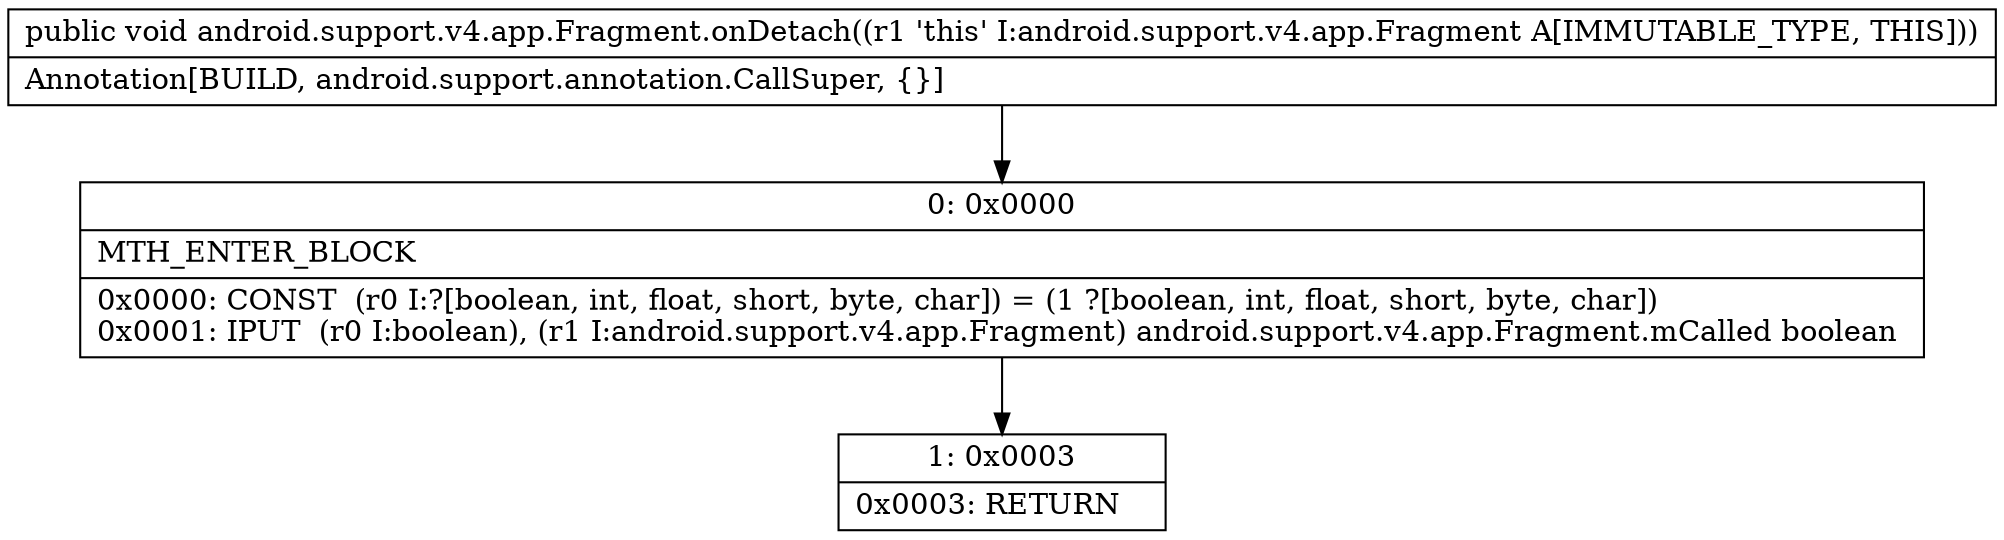 digraph "CFG forandroid.support.v4.app.Fragment.onDetach()V" {
Node_0 [shape=record,label="{0\:\ 0x0000|MTH_ENTER_BLOCK\l|0x0000: CONST  (r0 I:?[boolean, int, float, short, byte, char]) = (1 ?[boolean, int, float, short, byte, char]) \l0x0001: IPUT  (r0 I:boolean), (r1 I:android.support.v4.app.Fragment) android.support.v4.app.Fragment.mCalled boolean \l}"];
Node_1 [shape=record,label="{1\:\ 0x0003|0x0003: RETURN   \l}"];
MethodNode[shape=record,label="{public void android.support.v4.app.Fragment.onDetach((r1 'this' I:android.support.v4.app.Fragment A[IMMUTABLE_TYPE, THIS]))  | Annotation[BUILD, android.support.annotation.CallSuper, \{\}]\l}"];
MethodNode -> Node_0;
Node_0 -> Node_1;
}

